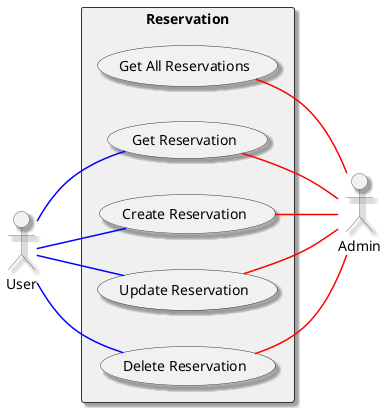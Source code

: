 @startuml usecaseReservation_diagram

left to right direction

skinparam {
    defaultFontName Source Code Pro
    defaultFontSize 14
    shadowing true
    arrowColor #666666
    actorBorderColor #666666
    usecaseBorderColor #333333
    rectangleBorderColor #333333
    rectangleBackgroundColor #f0f0f0
    componentStyle uml2
    ArrowThickness 1.5
}

actor User as user 

rectangle "Reservation" {
    usecase "Get All Reservations" as getallreservations
    usecase "Get Reservation" as getreservation
    usecase "Create Reservation" as createreservation
    usecase "Update Reservation" as updatereservation
    usecase "Delete Reservation" as deletereservation
}

user -- getreservation       #Blue
user -- createreservation    #Blue
user -- updatereservation    #Blue
user -- deletereservation    #Blue

actor Admin as admin

getallreservations -- admin  #Red
getreservation     -- admin  #Red
createreservation  -- admin  #Red
updatereservation  -- admin  #Red
deletereservation  -- admin  #Red

@enduml

